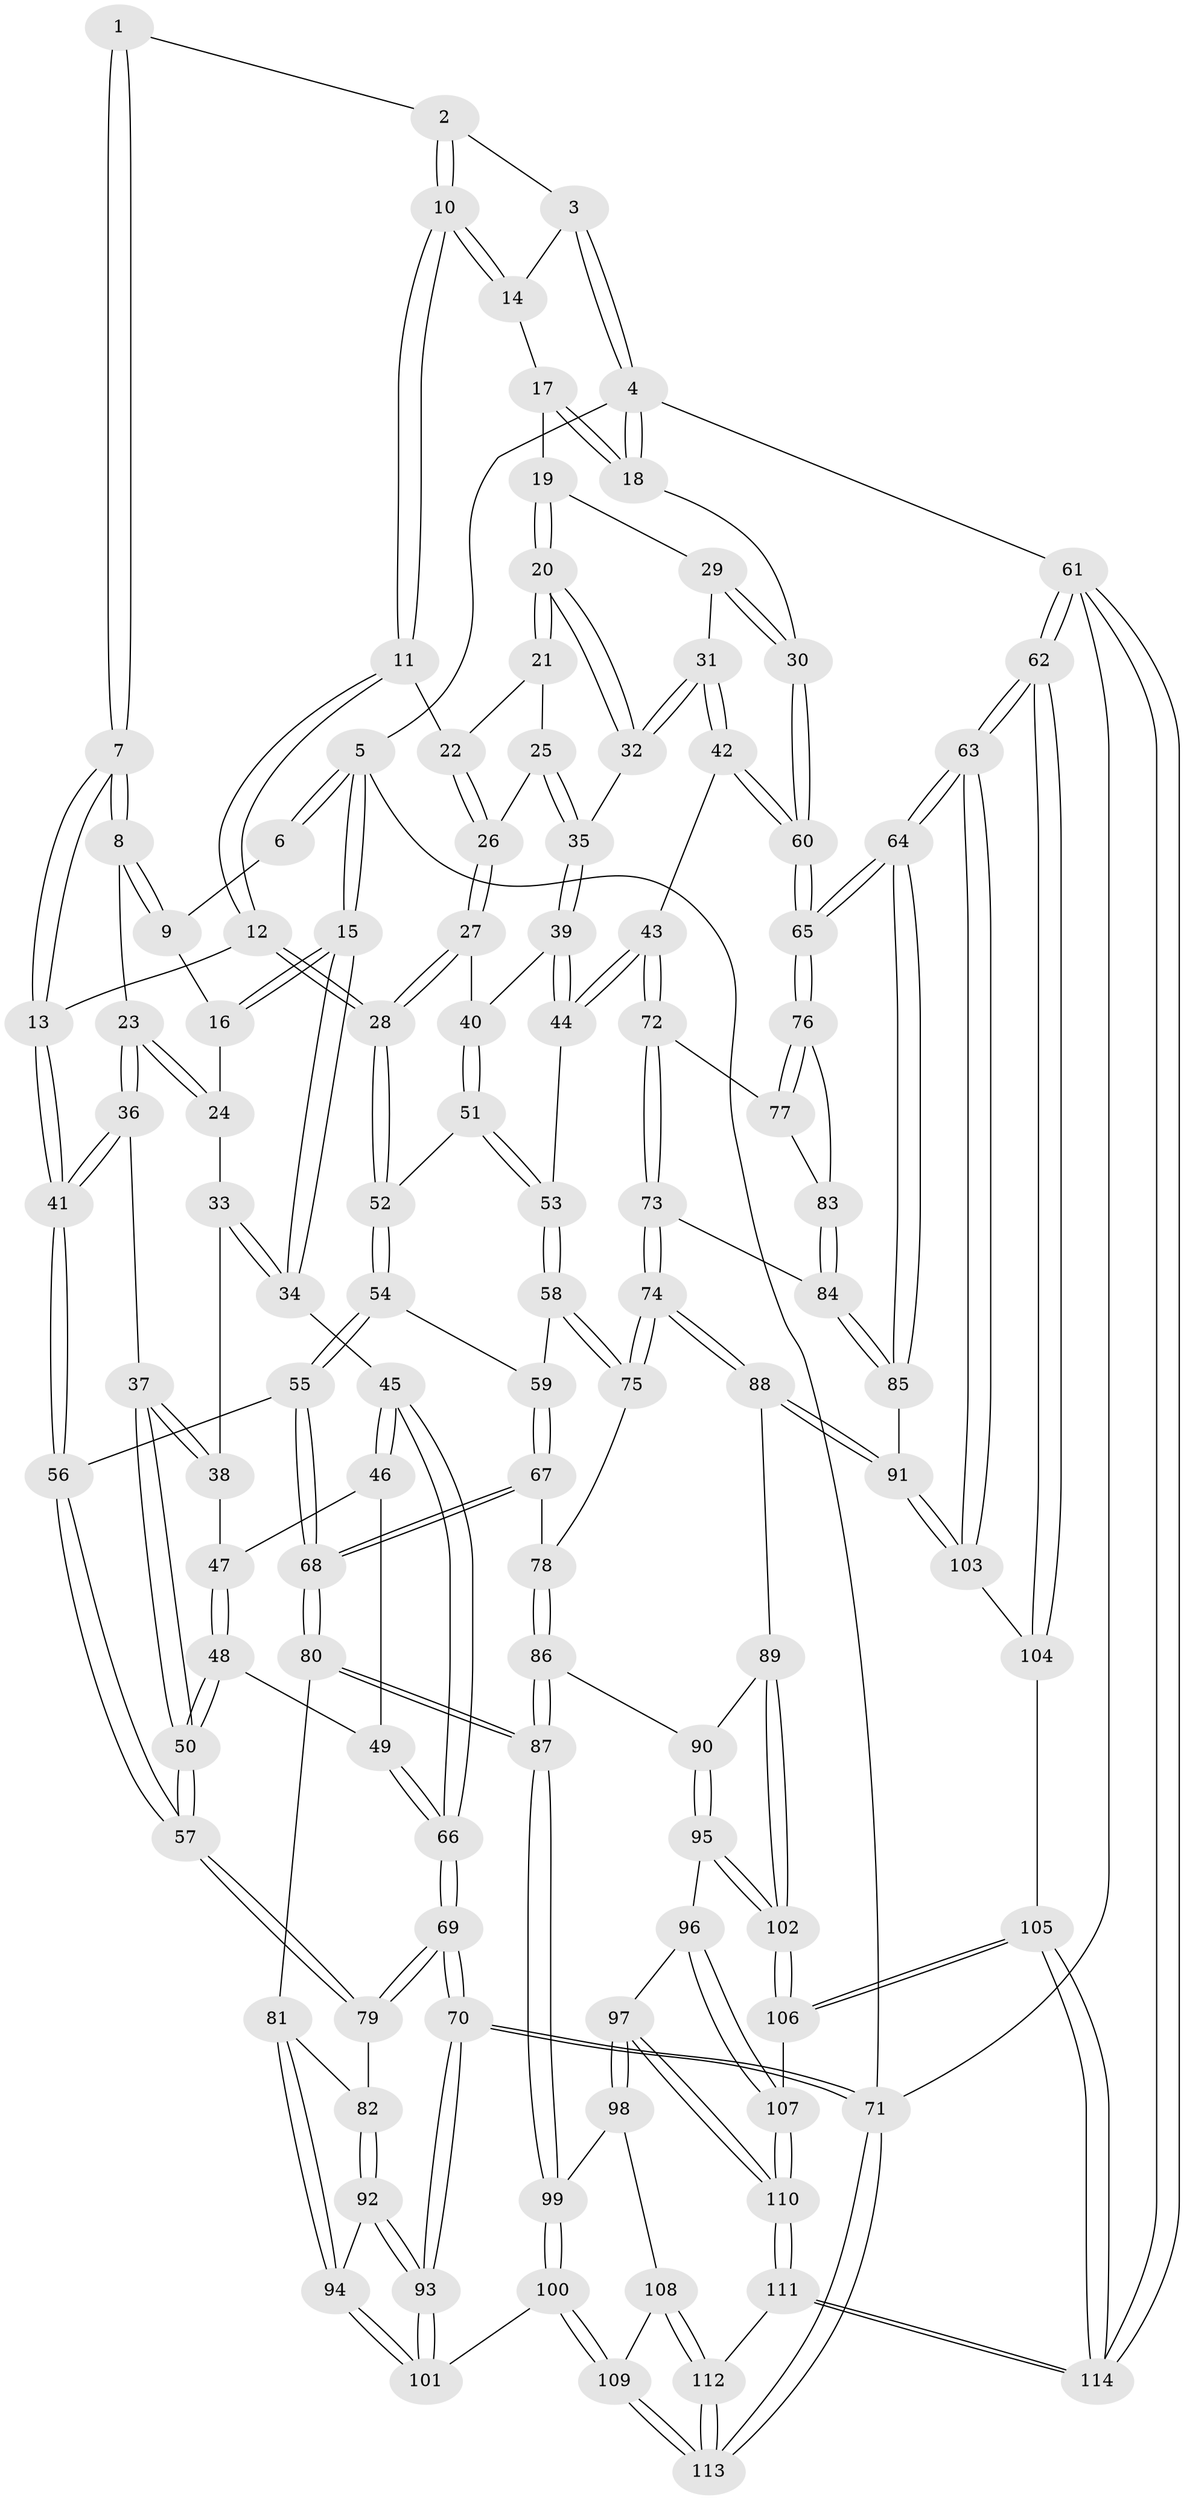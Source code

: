 // coarse degree distribution, {4: 0.3382352941176471, 5: 0.4264705882352941, 6: 0.058823529411764705, 3: 0.16176470588235295, 8: 0.014705882352941176}
// Generated by graph-tools (version 1.1) at 2025/24/03/03/25 07:24:40]
// undirected, 114 vertices, 282 edges
graph export_dot {
graph [start="1"]
  node [color=gray90,style=filled];
  1 [pos="+0.4655186229067684+0"];
  2 [pos="+0.4731150907295167+0"];
  3 [pos="+0.721032986920918+0"];
  4 [pos="+1+0"];
  5 [pos="+0+0"];
  6 [pos="+0.4058786416015033+0"];
  7 [pos="+0.41265203507474596+0.19693969509583226"];
  8 [pos="+0.33065180817756573+0.1687121682427666"];
  9 [pos="+0.33254068601561065+0"];
  10 [pos="+0.587093284637669+0.09860067663016059"];
  11 [pos="+0.5870482179044711+0.105593178080615"];
  12 [pos="+0.4803488158873574+0.22708567235587393"];
  13 [pos="+0.44526112539041945+0.2186359220378601"];
  14 [pos="+0.7553140087330212+0.043720569138694855"];
  15 [pos="+0+0"];
  16 [pos="+0.16678252736587013+0.10567224364552776"];
  17 [pos="+0.7854666526913164+0.06855281253002413"];
  18 [pos="+1+0"];
  19 [pos="+0.8019092546135312+0.15128814912772137"];
  20 [pos="+0.7926016067018162+0.16021993882010202"];
  21 [pos="+0.6942411981791698+0.14761957254190258"];
  22 [pos="+0.592092800155324+0.10994874160728563"];
  23 [pos="+0.2882858611596036+0.18803598403546995"];
  24 [pos="+0.17826549656348073+0.14705874633706698"];
  25 [pos="+0.7034821443676357+0.22114222615286702"];
  26 [pos="+0.6515772884550104+0.22703147886743394"];
  27 [pos="+0.6493712107202988+0.26238982737860644"];
  28 [pos="+0.5103166421312334+0.3027113447906952"];
  29 [pos="+0.8408820514953343+0.15438829418268582"];
  30 [pos="+1+0.046024425666808796"];
  31 [pos="+0.9110328468082289+0.3457937617561227"];
  32 [pos="+0.7740535762330809+0.22944142592947217"];
  33 [pos="+0.14911352315222948+0.18677954544944775"];
  34 [pos="+0+0.014761479643208592"];
  35 [pos="+0.7590103859207321+0.24049811359511183"];
  36 [pos="+0.2616412204004131+0.31943598914602844"];
  37 [pos="+0.2352540103140636+0.3211805557703632"];
  38 [pos="+0.1178385686468054+0.2558388651668231"];
  39 [pos="+0.7372082312307313+0.2790707725990523"];
  40 [pos="+0.6785689769922488+0.2977158633050779"];
  41 [pos="+0.30652439276235494+0.3596475905418127"];
  42 [pos="+0.9189578074638579+0.3553660938519446"];
  43 [pos="+0.8742213929977442+0.39968262739276206"];
  44 [pos="+0.7912574268349789+0.3911077759885951"];
  45 [pos="+0+0.17294532023946793"];
  46 [pos="+0.11332107982891816+0.25744036548460314"];
  47 [pos="+0.11493376911254895+0.25733701273271664"];
  48 [pos="+0.11800055580033025+0.4377742207502736"];
  49 [pos="+0+0.405577384201736"];
  50 [pos="+0.12114978821256074+0.440059244816667"];
  51 [pos="+0.6550226753743833+0.3815214992344254"];
  52 [pos="+0.5118786844973331+0.3205288896270535"];
  53 [pos="+0.680801039027403+0.4259662474799564"];
  54 [pos="+0.4768667465514214+0.3904668396112769"];
  55 [pos="+0.37992159498241845+0.43198555703133257"];
  56 [pos="+0.3143317054424198+0.37692578278280753"];
  57 [pos="+0.1603324624377658+0.5137856711841201"];
  58 [pos="+0.6772669032766179+0.4360326785847685"];
  59 [pos="+0.5164570755413285+0.44342696494992034"];
  60 [pos="+1+0.260779340894168"];
  61 [pos="+1+1"];
  62 [pos="+1+0.984140003172013"];
  63 [pos="+1+0.9834620179759328"];
  64 [pos="+1+0.7086110601961747"];
  65 [pos="+1+0.5791303308620928"];
  66 [pos="+0+0.40178749522638485"];
  67 [pos="+0.5336872271135235+0.5141372719378354"];
  68 [pos="+0.35555408782097553+0.6153849966155287"];
  69 [pos="+0+0.607702437636051"];
  70 [pos="+0+0.8503677268298574"];
  71 [pos="+0+1"];
  72 [pos="+0.8733162843537485+0.42784794350702643"];
  73 [pos="+0.8169597820663963+0.601809103720546"];
  74 [pos="+0.7635151890405205+0.6297525993815032"];
  75 [pos="+0.6680763902735797+0.5644396353454723"];
  76 [pos="+1+0.5555248029496432"];
  77 [pos="+0.9372695494088147+0.4955059867379366"];
  78 [pos="+0.6363276014761157+0.5710518349079164"];
  79 [pos="+0.16924855662208327+0.5784734441109513"];
  80 [pos="+0.3365654190802975+0.6571022015981486"];
  81 [pos="+0.26087360433845364+0.6506816734337393"];
  82 [pos="+0.1740188003352866+0.5836637265370094"];
  83 [pos="+0.9386640924767005+0.5697042993280731"];
  84 [pos="+0.8501943310371695+0.608930300779604"];
  85 [pos="+1+0.726277325417165"];
  86 [pos="+0.4952517782862725+0.7094103755970168"];
  87 [pos="+0.34815004996046006+0.669549923471874"];
  88 [pos="+0.753555927180458+0.7483534446221614"];
  89 [pos="+0.7377224673026164+0.7558207897402572"];
  90 [pos="+0.5029464666596684+0.7187636381291506"];
  91 [pos="+0.8458922803453274+0.8385586742464154"];
  92 [pos="+0+0.7839527963181417"];
  93 [pos="+0+0.8392145969614574"];
  94 [pos="+0.16270008079915427+0.7776267261022577"];
  95 [pos="+0.5303046024839578+0.8098657980595649"];
  96 [pos="+0.5053811831867097+0.86217953445907"];
  97 [pos="+0.4239804124703046+0.9142081098082682"];
  98 [pos="+0.3542942708238095+0.8666244939278713"];
  99 [pos="+0.3472114203585995+0.8554372909111844"];
  100 [pos="+0.18535245261613417+0.9152987067946733"];
  101 [pos="+0.17196611352194072+0.8688031536553924"];
  102 [pos="+0.6401042316480517+0.8622055347430063"];
  103 [pos="+0.8470676381583289+0.8504765651558116"];
  104 [pos="+0.8431191289066923+0.9261151275861158"];
  105 [pos="+0.7775691024749731+1"];
  106 [pos="+0.6416811161718425+0.9325359090637597"];
  107 [pos="+0.5607119674863021+0.9451012460391073"];
  108 [pos="+0.3219477768148214+0.9516745322535978"];
  109 [pos="+0.15154996953194075+1"];
  110 [pos="+0.46054914373069833+1"];
  111 [pos="+0.43391506650518286+1"];
  112 [pos="+0.42582369420858857+1"];
  113 [pos="+0+1"];
  114 [pos="+0.7871876782451631+1"];
  1 -- 2;
  1 -- 7;
  1 -- 7;
  2 -- 3;
  2 -- 10;
  2 -- 10;
  3 -- 4;
  3 -- 4;
  3 -- 14;
  4 -- 5;
  4 -- 18;
  4 -- 18;
  4 -- 61;
  5 -- 6;
  5 -- 6;
  5 -- 15;
  5 -- 15;
  5 -- 71;
  6 -- 9;
  7 -- 8;
  7 -- 8;
  7 -- 13;
  7 -- 13;
  8 -- 9;
  8 -- 9;
  8 -- 23;
  9 -- 16;
  10 -- 11;
  10 -- 11;
  10 -- 14;
  10 -- 14;
  11 -- 12;
  11 -- 12;
  11 -- 22;
  12 -- 13;
  12 -- 28;
  12 -- 28;
  13 -- 41;
  13 -- 41;
  14 -- 17;
  15 -- 16;
  15 -- 16;
  15 -- 34;
  15 -- 34;
  16 -- 24;
  17 -- 18;
  17 -- 18;
  17 -- 19;
  18 -- 30;
  19 -- 20;
  19 -- 20;
  19 -- 29;
  20 -- 21;
  20 -- 21;
  20 -- 32;
  20 -- 32;
  21 -- 22;
  21 -- 25;
  22 -- 26;
  22 -- 26;
  23 -- 24;
  23 -- 24;
  23 -- 36;
  23 -- 36;
  24 -- 33;
  25 -- 26;
  25 -- 35;
  25 -- 35;
  26 -- 27;
  26 -- 27;
  27 -- 28;
  27 -- 28;
  27 -- 40;
  28 -- 52;
  28 -- 52;
  29 -- 30;
  29 -- 30;
  29 -- 31;
  30 -- 60;
  30 -- 60;
  31 -- 32;
  31 -- 32;
  31 -- 42;
  31 -- 42;
  32 -- 35;
  33 -- 34;
  33 -- 34;
  33 -- 38;
  34 -- 45;
  35 -- 39;
  35 -- 39;
  36 -- 37;
  36 -- 41;
  36 -- 41;
  37 -- 38;
  37 -- 38;
  37 -- 50;
  37 -- 50;
  38 -- 47;
  39 -- 40;
  39 -- 44;
  39 -- 44;
  40 -- 51;
  40 -- 51;
  41 -- 56;
  41 -- 56;
  42 -- 43;
  42 -- 60;
  42 -- 60;
  43 -- 44;
  43 -- 44;
  43 -- 72;
  43 -- 72;
  44 -- 53;
  45 -- 46;
  45 -- 46;
  45 -- 66;
  45 -- 66;
  46 -- 47;
  46 -- 49;
  47 -- 48;
  47 -- 48;
  48 -- 49;
  48 -- 50;
  48 -- 50;
  49 -- 66;
  49 -- 66;
  50 -- 57;
  50 -- 57;
  51 -- 52;
  51 -- 53;
  51 -- 53;
  52 -- 54;
  52 -- 54;
  53 -- 58;
  53 -- 58;
  54 -- 55;
  54 -- 55;
  54 -- 59;
  55 -- 56;
  55 -- 68;
  55 -- 68;
  56 -- 57;
  56 -- 57;
  57 -- 79;
  57 -- 79;
  58 -- 59;
  58 -- 75;
  58 -- 75;
  59 -- 67;
  59 -- 67;
  60 -- 65;
  60 -- 65;
  61 -- 62;
  61 -- 62;
  61 -- 114;
  61 -- 114;
  61 -- 71;
  62 -- 63;
  62 -- 63;
  62 -- 104;
  62 -- 104;
  63 -- 64;
  63 -- 64;
  63 -- 103;
  63 -- 103;
  64 -- 65;
  64 -- 65;
  64 -- 85;
  64 -- 85;
  65 -- 76;
  65 -- 76;
  66 -- 69;
  66 -- 69;
  67 -- 68;
  67 -- 68;
  67 -- 78;
  68 -- 80;
  68 -- 80;
  69 -- 70;
  69 -- 70;
  69 -- 79;
  69 -- 79;
  70 -- 71;
  70 -- 71;
  70 -- 93;
  70 -- 93;
  71 -- 113;
  71 -- 113;
  72 -- 73;
  72 -- 73;
  72 -- 77;
  73 -- 74;
  73 -- 74;
  73 -- 84;
  74 -- 75;
  74 -- 75;
  74 -- 88;
  74 -- 88;
  75 -- 78;
  76 -- 77;
  76 -- 77;
  76 -- 83;
  77 -- 83;
  78 -- 86;
  78 -- 86;
  79 -- 82;
  80 -- 81;
  80 -- 87;
  80 -- 87;
  81 -- 82;
  81 -- 94;
  81 -- 94;
  82 -- 92;
  82 -- 92;
  83 -- 84;
  83 -- 84;
  84 -- 85;
  84 -- 85;
  85 -- 91;
  86 -- 87;
  86 -- 87;
  86 -- 90;
  87 -- 99;
  87 -- 99;
  88 -- 89;
  88 -- 91;
  88 -- 91;
  89 -- 90;
  89 -- 102;
  89 -- 102;
  90 -- 95;
  90 -- 95;
  91 -- 103;
  91 -- 103;
  92 -- 93;
  92 -- 93;
  92 -- 94;
  93 -- 101;
  93 -- 101;
  94 -- 101;
  94 -- 101;
  95 -- 96;
  95 -- 102;
  95 -- 102;
  96 -- 97;
  96 -- 107;
  96 -- 107;
  97 -- 98;
  97 -- 98;
  97 -- 110;
  97 -- 110;
  98 -- 99;
  98 -- 108;
  99 -- 100;
  99 -- 100;
  100 -- 101;
  100 -- 109;
  100 -- 109;
  102 -- 106;
  102 -- 106;
  103 -- 104;
  104 -- 105;
  105 -- 106;
  105 -- 106;
  105 -- 114;
  105 -- 114;
  106 -- 107;
  107 -- 110;
  107 -- 110;
  108 -- 109;
  108 -- 112;
  108 -- 112;
  109 -- 113;
  109 -- 113;
  110 -- 111;
  110 -- 111;
  111 -- 112;
  111 -- 114;
  111 -- 114;
  112 -- 113;
  112 -- 113;
}
